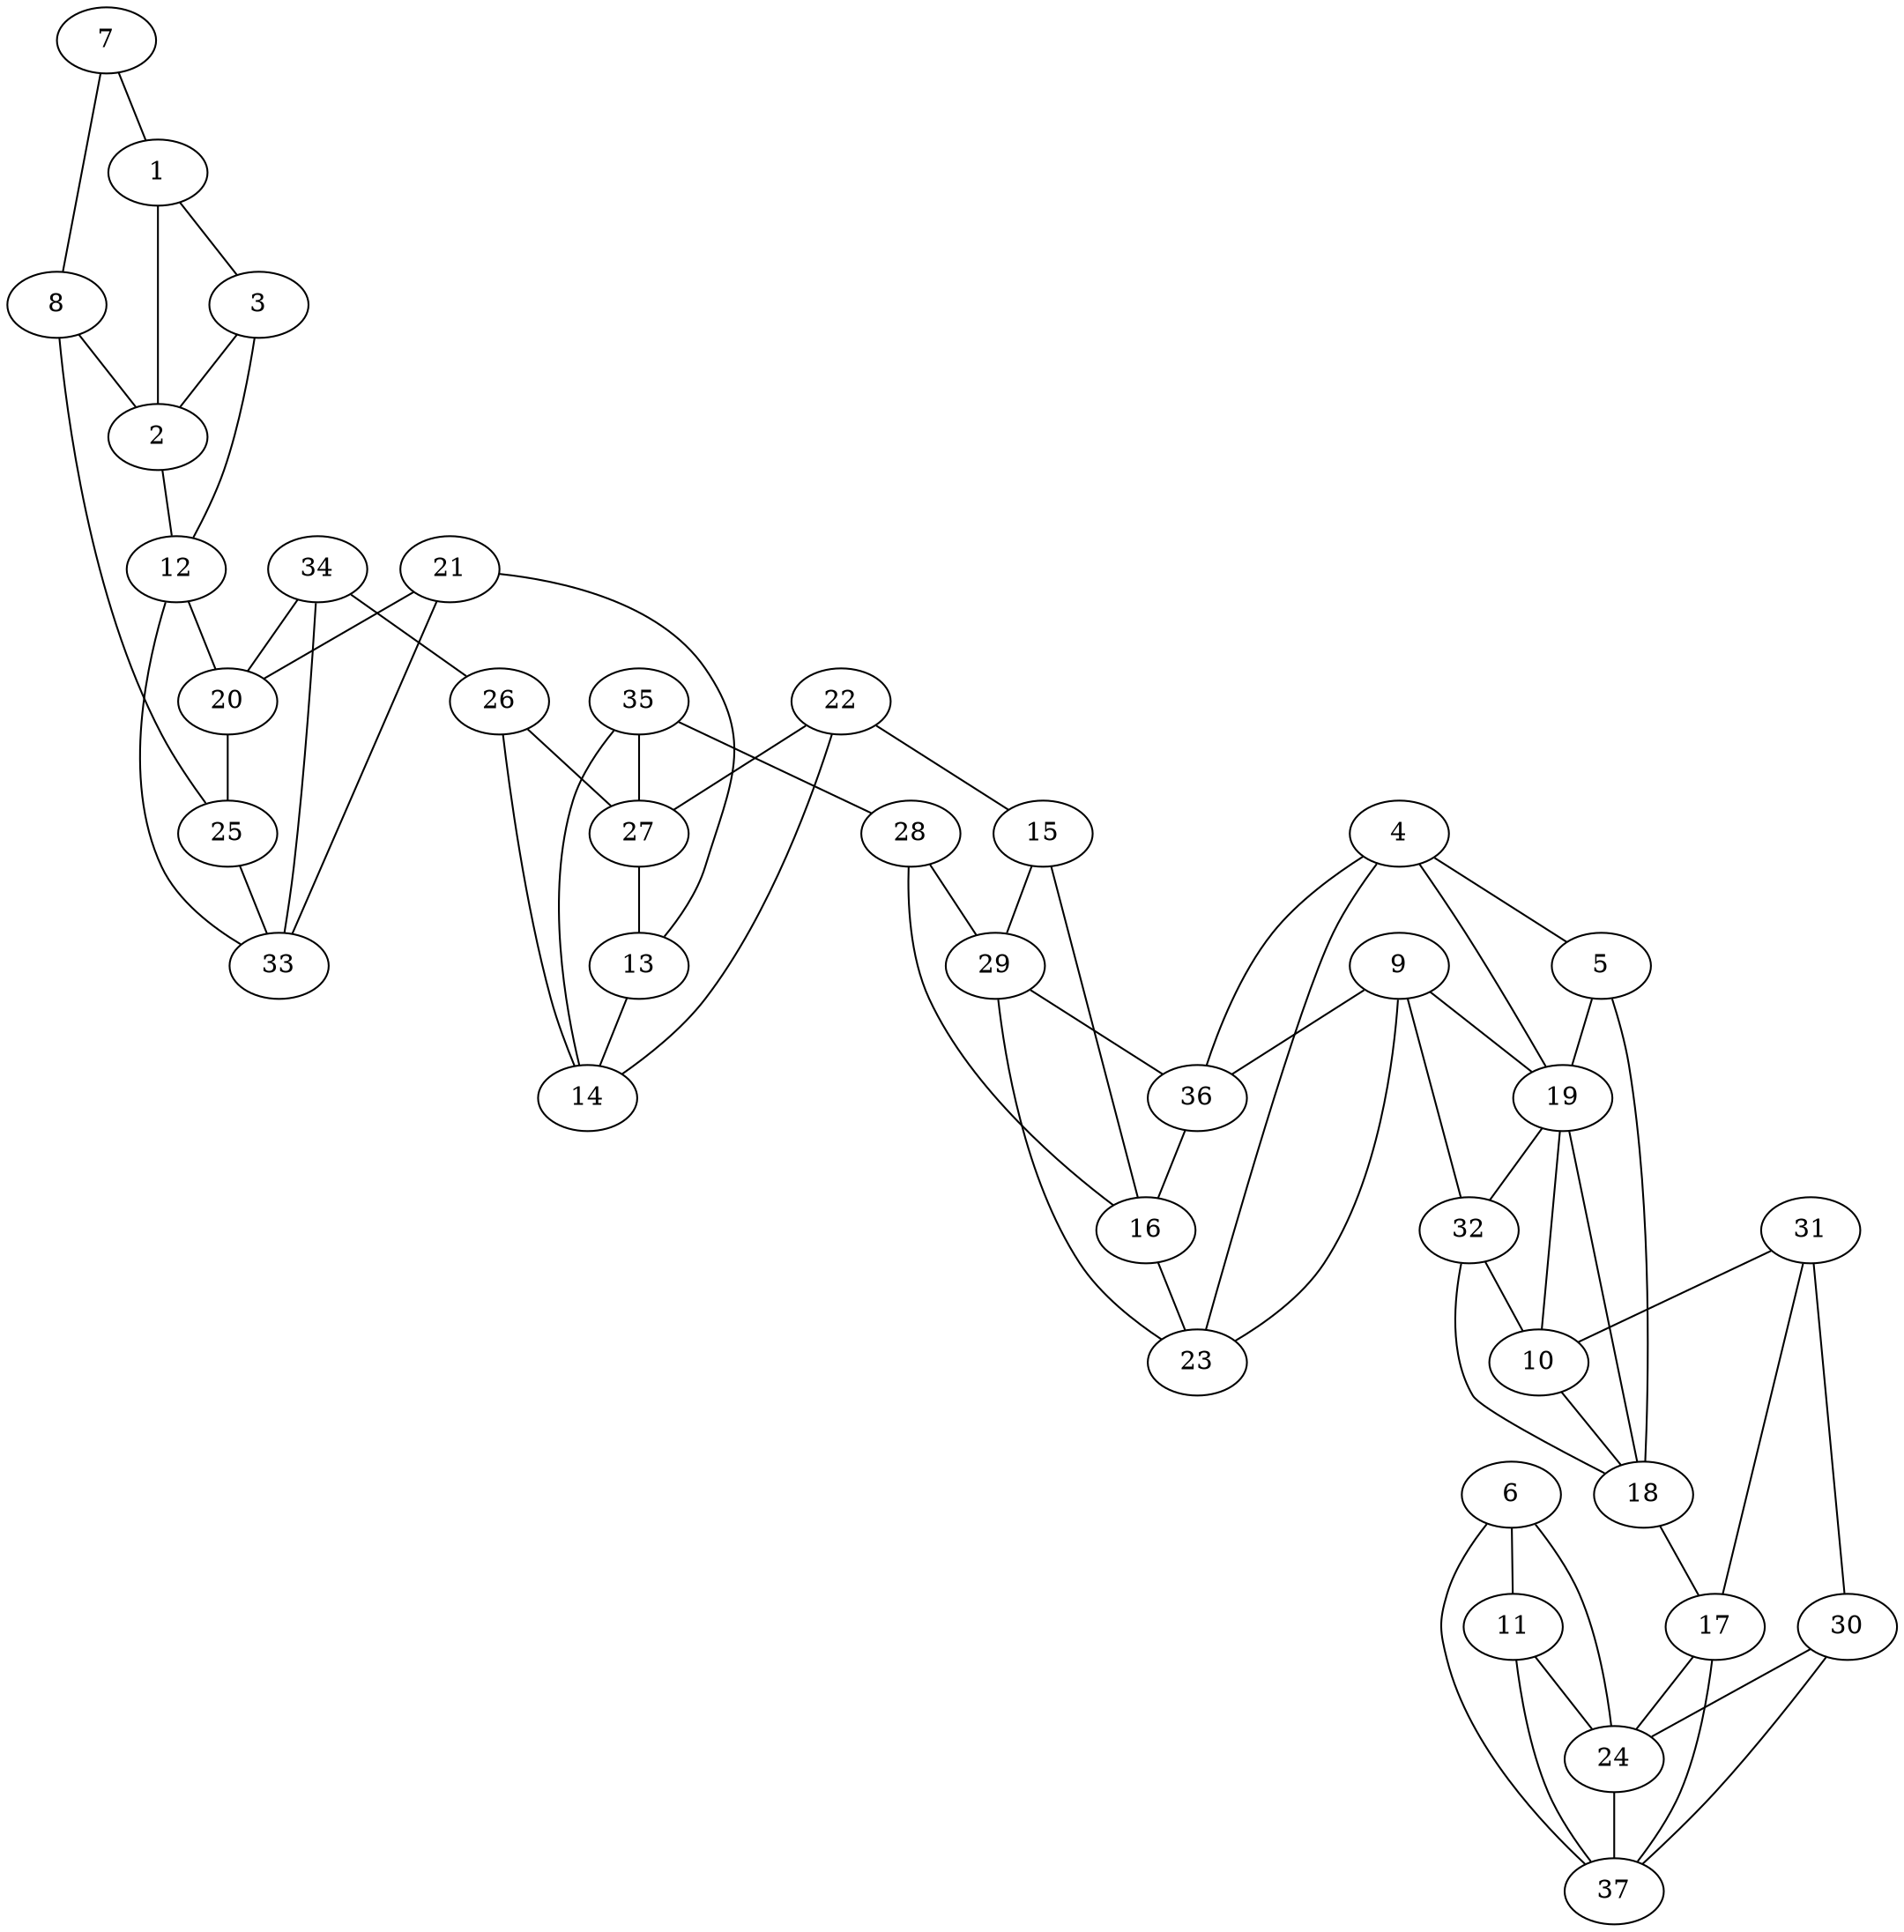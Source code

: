 graph pdb1koq {
	1	 [aaLength=3,
		sequence=SPE,
		type=0];
	3	 [aaLength=8,
		sequence=RLCSTGKN,
		type=0];
	1 -- 3	 [distance0="20.31796",
		frequency=1,
		type0=2];
	2	 [aaLength=7,
		sequence=WGNLSEE,
		type=0];
	1 -- 2	 [distance0="10.09406",
		frequency=1,
		type0=1];
	12	 [aaLength=4,
		sequence=NYKP,
		type=1];
	2 -- 12	 [distance0="36.52667",
		frequency=1,
		type0=3];
	3 -- 2	 [distance0="10.93172",
		frequency=1,
		type0=1];
	3 -- 12	 [distance0="27.24793",
		distance1="19.0",
		frequency=2,
		type0=3,
		type1=4];
	4	 [aaLength=6,
		sequence=VLYEAG,
		type=0];
	5	 [aaLength=4,
		sequence=KTNG,
		type=0];
	4 -- 5	 [distance0="25.23845",
		frequency=1,
		type0=1];
	19	 [aaLength=4,
		sequence=LSLA,
		type=1];
	4 -- 19	 [distance0="5.0",
		frequency=1,
		type0=4];
	23	 [aaLength=3,
		sequence=DEN,
		type=1];
	4 -- 23	 [distance0="25.91178",
		frequency=1,
		type0=2];
	36	 [aaLength=3,
		sequence=DEN,
		type=1];
	4 -- 36	 [distance0="25.91178",
		frequency=1,
		type0=3];
	18	 [aaLength=7,
		sequence=NVMPMTA,
		type=1];
	5 -- 18	 [distance0="28.43001",
		distance1="6.0",
		frequency=2,
		type0=2,
		type1=4];
	5 -- 19	 [distance0="28.43001",
		frequency=1,
		type0=3];
	6	 [aaLength=11,
		sequence=RFAGSLTTPPC,
		type=0];
	11	 [aaLength=11,
		sequence=RFAGSLTTPPC,
		type=0];
	6 -- 11	 [distance0="31.00369",
		frequency=1,
		type0=3];
	24	 [aaLength=3,
		sequence=LKY,
		type=1];
	6 -- 24	 [distance0="30.10751",
		frequency=1,
		type0=1];
	37	 [aaLength=3,
		sequence=LKY,
		type=1];
	6 -- 37	 [distance0="30.10751",
		frequency=1,
		type0=2];
	7	 [aaLength=6,
		sequence=WGNLSE,
		type=0];
	7 -- 1	 [distance0="34.77236",
		frequency=1,
		type0=2];
	8	 [aaLength=8,
		sequence=RLCSTGKN,
		type=0];
	7 -- 8	 [distance0="12.69379",
		distance1="2.0",
		frequency=2,
		type0=1,
		type1=4];
	8 -- 2	 [distance0="39.04147",
		frequency=1,
		type0=3];
	25	 [aaLength=3,
		sequence=YKP,
		type=1];
	8 -- 25	 [distance0="20.0",
		frequency=1,
		type0=4];
	9	 [aaLength=6,
		sequence=VLYEAG,
		type=0];
	9 -- 19	 [distance0="23.64582",
		frequency=1,
		type0=3];
	9 -- 23	 [distance0="23.19752",
		frequency=1,
		type0=1];
	32	 [aaLength=4,
		sequence=LSLA,
		type=1];
	9 -- 32	 [distance0="5.0",
		frequency=1,
		type0=4];
	9 -- 36	 [distance0="23.19752",
		frequency=1,
		type0=2];
	10	 [aaLength=4,
		sequence=KTNG,
		type=0];
	10 -- 18	 [distance0="12.43885",
		frequency=1,
		type0=1];
	10 -- 19	 [distance0="12.43885",
		frequency=1,
		type0=2];
	11 -- 24	 [distance0="30.42263",
		frequency=1,
		type0=1];
	11 -- 37	 [distance0="30.42263",
		frequency=1,
		type0=2];
	20	 [aaLength=5,
		sequence=ENNGH,
		type=1];
	12 -- 20	 [distance0="9.0",
		distance1="5.0",
		frequency=2,
		type0=2,
		type1=4];
	33	 [aaLength=4,
		sequence=NNGH,
		type=1];
	12 -- 33	 [distance0="10.0",
		frequency=1,
		type0=3];
	13	 [aaLength=4,
		sequence=VNGR,
		type=1];
	14	 [aaLength=11,
		sequence=TLKQFHFLTVN,
		type=1];
	13 -- 14	 [distance0="6.0",
		distance1="2.0",
		frequency=2,
		type0=2,
		type1=4];
	15	 [aaLength=8,
		sequence=PSENQIKG,
		type=1];
	16	 [aaLength=8,
		sequence=EAHFVHLD,
		type=1];
	15 -- 16	 [distance0="13.0",
		distance1="5.0",
		frequency=2,
		type0=2,
		type1=4];
	29	 [aaLength=8,
		sequence=EAHFVHLD,
		type=1];
	15 -- 29	 [distance0="13.0",
		frequency=1,
		type0=3];
	16 -- 23	 [distance0="7.0",
		distance1="0.0",
		frequency=2,
		type0=2,
		type1=5];
	17	 [aaLength=8,
		sequence=PFDASTLL,
		type=1];
	17 -- 24	 [distance0="11.0",
		distance1="3.0",
		frequency=2,
		type0=2,
		type1=4];
	18 -- 17	 [distance0="14.0",
		distance1="7.0",
		frequency=2,
		type0=3,
		type1=4];
	19 -- 18	 [distance0="20.0",
		frequency=1,
		type0=3];
	19 -- 32	 [distance0="0.0",
		frequency=1,
		type0=1];
	20 -- 25	 [distance0="8.0",
		frequency=1,
		type0=2];
	21	 [aaLength=5,
		sequence=NYPEG,
		type=1];
	21 -- 13	 [distance0="5.0",
		frequency=1,
		type0=4];
	21 -- 20	 [distance0="9.0",
		frequency=1,
		type0=3];
	21 -- 33	 [distance0="8.0",
		frequency=1,
		type0=2];
	22	 [aaLength=3,
		sequence=FLT,
		type=1];
	22 -- 14	 [distance0="6.0",
		frequency=1,
		type0=2];
	22 -- 15	 [distance0="15.0",
		frequency=1,
		type0=4];
	27	 [aaLength=11,
		sequence=TLKQFHFLTVN,
		type=1];
	22 -- 27	 [distance0="6.0",
		frequency=1,
		type0=3];
	24 -- 37	 [distance0="0.0",
		frequency=1,
		type0=1];
	25 -- 33	 [distance0="9.0",
		distance1="6.0",
		frequency=2,
		type0=3,
		type1=4];
	26	 [aaLength=4,
		sequence=VNGR,
		type=1];
	26 -- 14	 [distance0="6.0",
		frequency=1,
		type0=2];
	26 -- 27	 [distance0="6.0",
		distance1="2.0",
		frequency=2,
		type0=3,
		type1=4];
	27 -- 13	 [distance0="6.0",
		frequency=1,
		type0=2];
	28	 [aaLength=8,
		sequence=PSENQIKG,
		type=1];
	28 -- 16	 [distance0="13.0",
		frequency=1,
		type0=2];
	28 -- 29	 [distance0="13.0",
		distance1="5.0",
		frequency=2,
		type0=3,
		type1=4];
	29 -- 23	 [distance0="7.0",
		frequency=1,
		type0=2];
	29 -- 36	 [distance0="7.0",
		distance1="0.0",
		frequency=2,
		type0=3,
		type1=5];
	30	 [aaLength=8,
		sequence=PFDASTLL,
		type=1];
	30 -- 24	 [distance0="11.0",
		frequency=1,
		type0=2];
	30 -- 37	 [distance0="11.0",
		distance1="3.0",
		frequency=2,
		type0=3,
		type1=4];
	31	 [aaLength=7,
		sequence=NVMPMTA,
		type=1];
	31 -- 10	 [distance0="12.43885",
		frequency=1,
		type0=2];
	31 -- 17	 [distance0="14.0",
		frequency=1,
		type0=3];
	31 -- 30	 [distance0="7.0",
		frequency=1,
		type0=4];
	32 -- 10	 [distance0="12.43885",
		distance1="6.0",
		frequency=2,
		type0=2,
		type1=4];
	32 -- 18	 [distance0="20.0",
		frequency=1,
		type0=3];
	34	 [aaLength=4,
		sequence=NYPE,
		type=1];
	34 -- 20	 [distance0="9.0",
		frequency=1,
		type0=3];
	34 -- 26	 [distance0="6.0",
		frequency=1,
		type0=4];
	34 -- 33	 [distance0="8.0",
		frequency=1,
		type0=2];
	35	 [aaLength=3,
		sequence=FLT,
		type=1];
	35 -- 14	 [distance0="6.0",
		frequency=1,
		type0=2];
	35 -- 27	 [distance0="6.0",
		frequency=1,
		type0=3];
	35 -- 28	 [distance0="15.0",
		frequency=1,
		type0=4];
	36 -- 16	 [distance0="7.0",
		frequency=1,
		type0=2];
	37 -- 17	 [distance0="11.0",
		frequency=1,
		type0=2];
}
